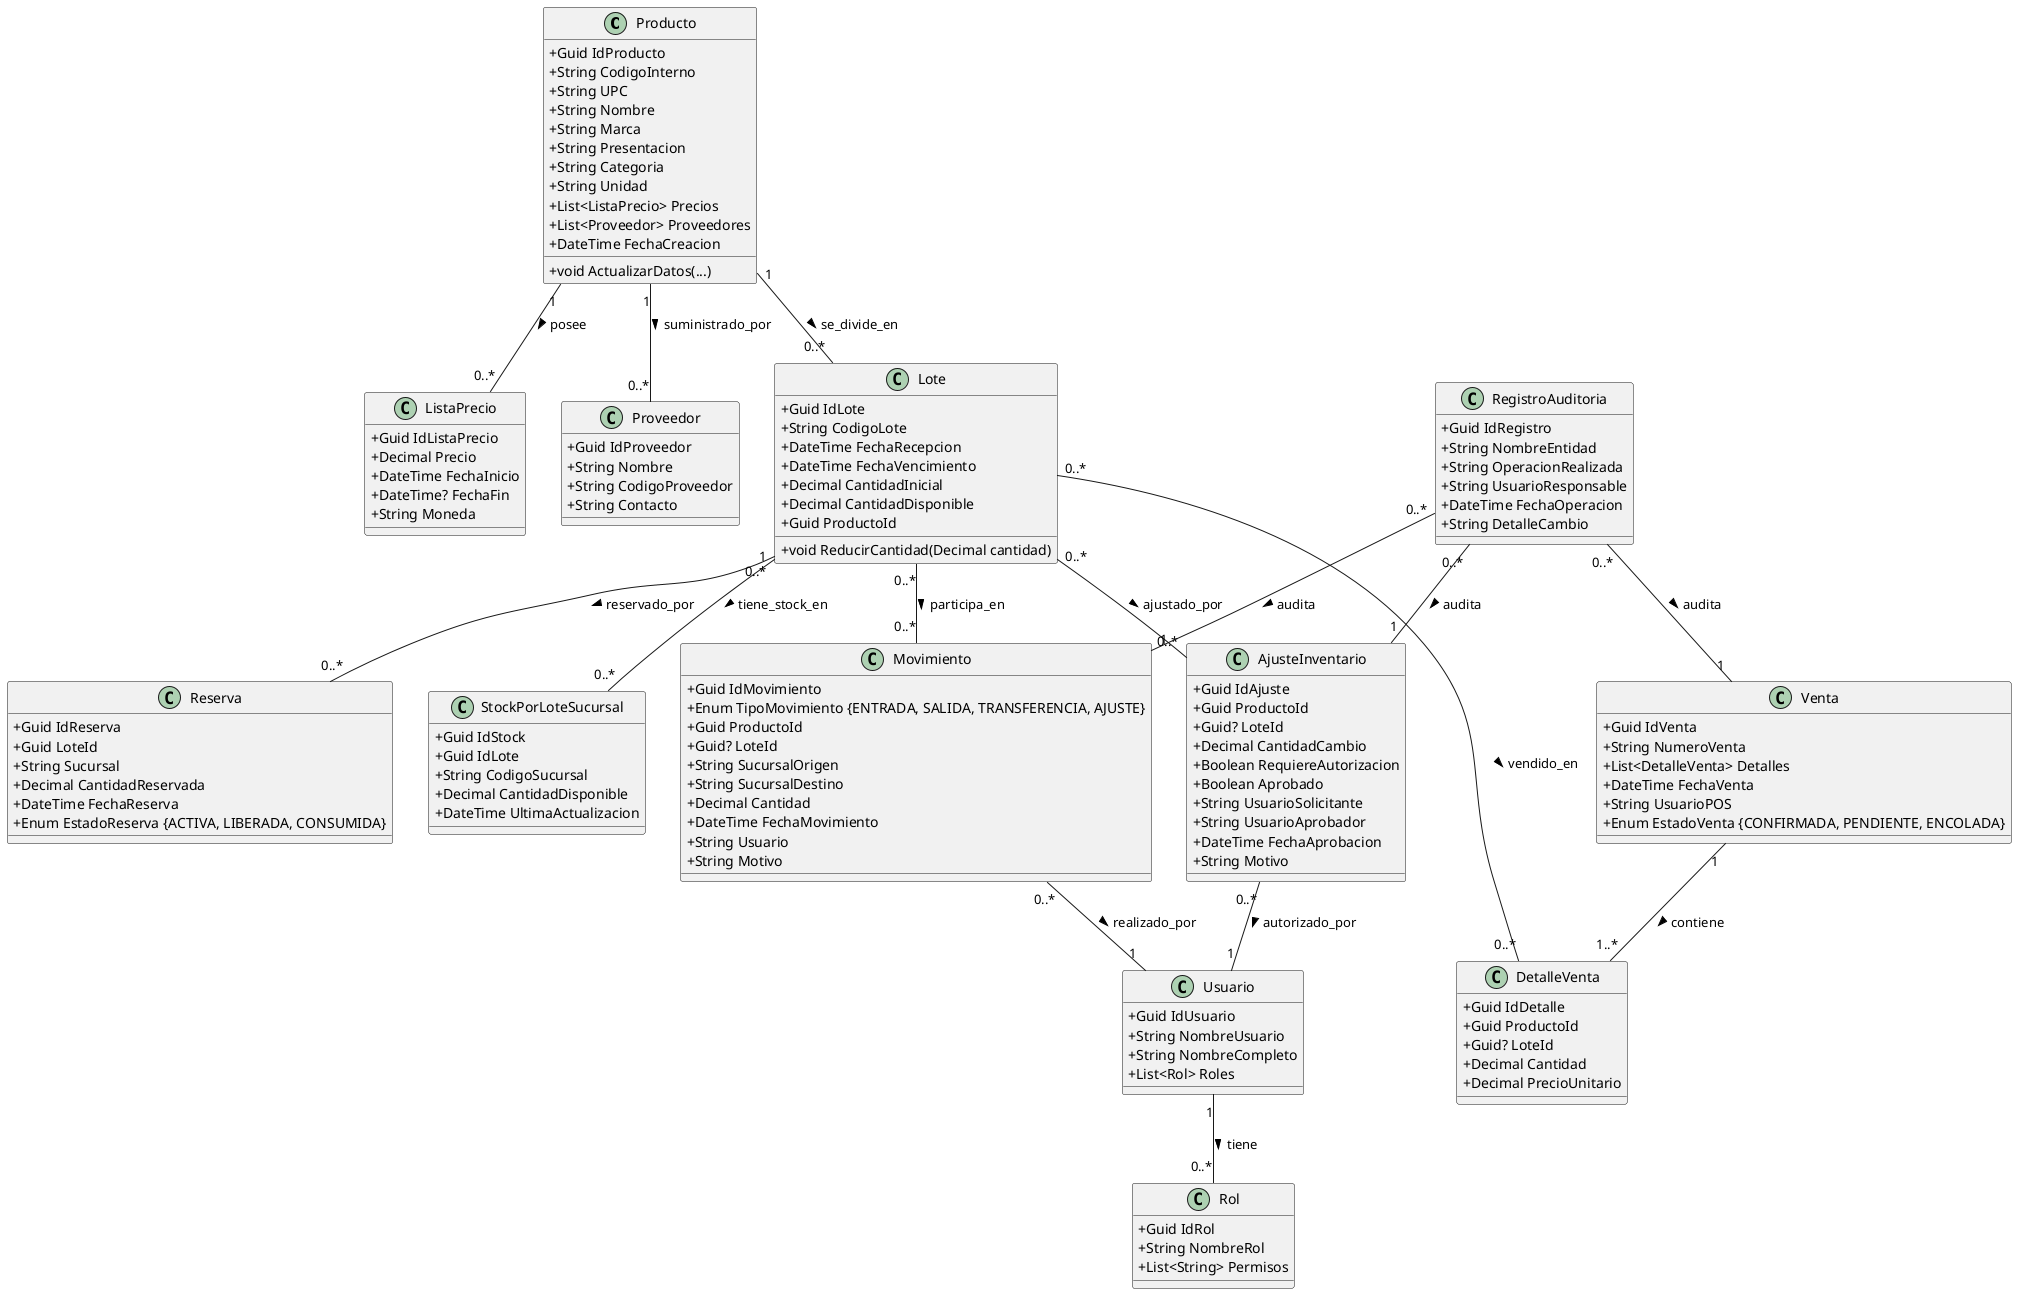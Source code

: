 @startuml
skinparam classAttributeIconSize 0

' === ENTIDADES PRINCIPALES ===
class Producto {
  +Guid IdProducto
  +String CodigoInterno
  +String UPC
  +String Nombre
  +String Marca
  +String Presentacion
  +String Categoria
  +String Unidad
  +List<ListaPrecio> Precios
  +List<Proveedor> Proveedores
  +DateTime FechaCreacion
  +void ActualizarDatos(...)
}

class ListaPrecio {
  +Guid IdListaPrecio
  +Decimal Precio
  +DateTime FechaInicio
  +DateTime? FechaFin
  +String Moneda
}

class Proveedor {
  +Guid IdProveedor
  +String Nombre
  +String CodigoProveedor
  +String Contacto
}

class Lote {
  +Guid IdLote
  +String CodigoLote
  +DateTime FechaRecepcion
  +DateTime FechaVencimiento
  +Decimal CantidadInicial
  +Decimal CantidadDisponible
  +Guid ProductoId
  +void ReducirCantidad(Decimal cantidad)
}

class StockPorLoteSucursal {
  +Guid IdStock
  +Guid IdLote
  +String CodigoSucursal
  +Decimal CantidadDisponible
  +DateTime UltimaActualizacion
}

class Movimiento {
  +Guid IdMovimiento
  +Enum TipoMovimiento {ENTRADA, SALIDA, TRANSFERENCIA, AJUSTE}
  +Guid ProductoId
  +Guid? LoteId
  +String SucursalOrigen
  +String SucursalDestino
  +Decimal Cantidad
  +DateTime FechaMovimiento
  +String Usuario
  +String Motivo
}

class Venta {
  +Guid IdVenta
  +String NumeroVenta
  +List<DetalleVenta> Detalles
  +DateTime FechaVenta
  +String UsuarioPOS
  +Enum EstadoVenta {CONFIRMADA, PENDIENTE, ENCOLADA}
}

class DetalleVenta {
  +Guid IdDetalle
  +Guid ProductoId
  +Guid? LoteId
  +Decimal Cantidad
  +Decimal PrecioUnitario
}

class Reserva {
  +Guid IdReserva
  +Guid LoteId
  +String Sucursal
  +Decimal CantidadReservada
  +DateTime FechaReserva
  +Enum EstadoReserva {ACTIVA, LIBERADA, CONSUMIDA}
}

class AjusteInventario {
  +Guid IdAjuste
  +Guid ProductoId
  +Guid? LoteId
  +Decimal CantidadCambio
  +Boolean RequiereAutorizacion
  +Boolean Aprobado
  +String UsuarioSolicitante
  +String UsuarioAprobador
  +DateTime FechaAprobacion
  +String Motivo
}

class Usuario {
  +Guid IdUsuario
  +String NombreUsuario
  +String NombreCompleto
  +List<Rol> Roles
}

class Rol {
  +Guid IdRol
  +String NombreRol
  +List<String> Permisos
}

class RegistroAuditoria {
  +Guid IdRegistro
  +String NombreEntidad
  +String OperacionRealizada
  +String UsuarioResponsable
  +DateTime FechaOperacion
  +String DetalleCambio
}

' === RELACIONES ENTRE ENTIDADES ===
Producto "1" -- "0..*" Lote : se_divide_en >
Producto "1" -- "0..*" ListaPrecio : posee >
Producto "1" -- "0..*" Proveedor : suministrado_por >

Lote "1" -- "0..*" StockPorLoteSucursal : tiene_stock_en >
Lote "0..*" -- "0..*" Movimiento : participa_en >
Lote "0..*" -- "0..*" DetalleVenta : vendido_en >
Lote "0..*" -- "0..*" Reserva : reservado_por >
Lote "0..*" -- "0..*" AjusteInventario : ajustado_por >

Venta "1" -- "1..*" DetalleVenta : contiene >

Movimiento "0..*" -- "1" Usuario : realizado_por >
AjusteInventario "0..*" -- "1" Usuario : autorizado_por >

Usuario "1" -- "0..*" Rol : tiene >

' === RELACIONES CON AUDITORÍA CLARAS ===
RegistroAuditoria "0..*" -- "1" Venta : audita >
RegistroAuditoria "0..*" -- "1" Movimiento : audita >
RegistroAuditoria "0..*" -- "1" AjusteInventario : audita >

@enduml
